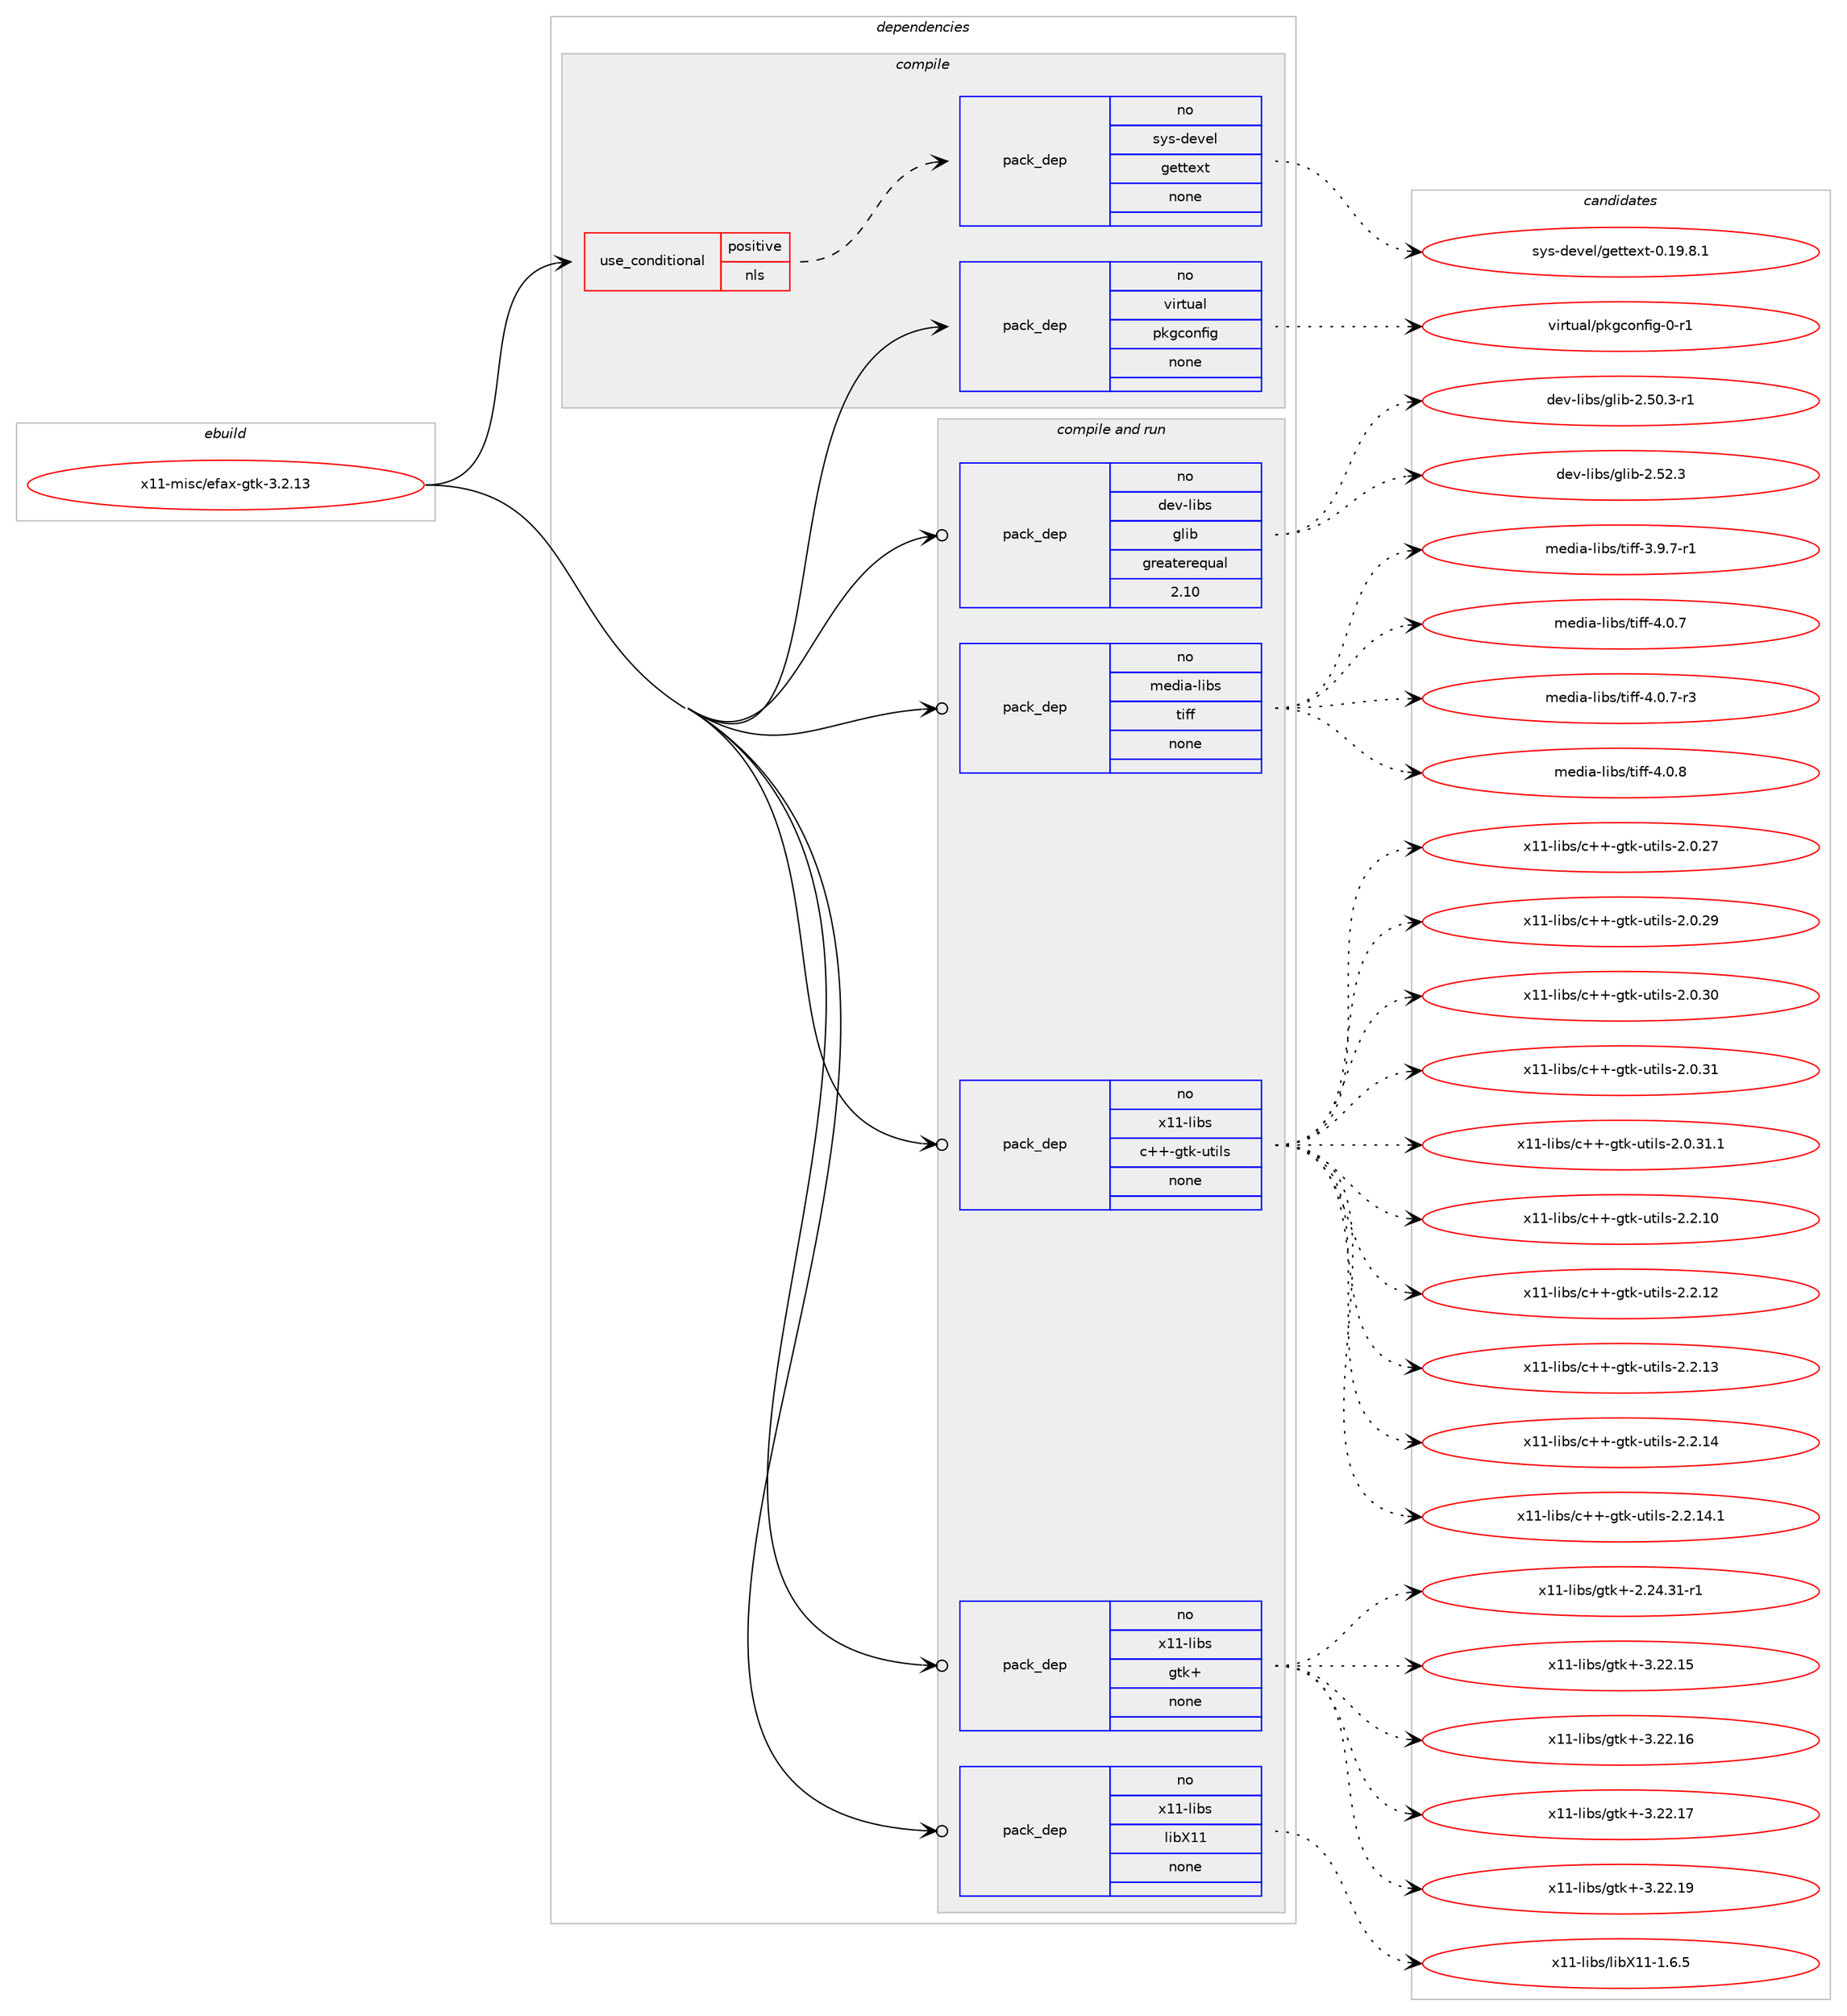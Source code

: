 digraph prolog {

# *************
# Graph options
# *************

newrank=true;
concentrate=true;
compound=true;
graph [rankdir=LR,fontname=Helvetica,fontsize=10,ranksep=1.5];#, ranksep=2.5, nodesep=0.2];
edge  [arrowhead=vee];
node  [fontname=Helvetica,fontsize=10];

# **********
# The ebuild
# **********

subgraph cluster_leftcol {
color=gray;
rank=same;
label=<<i>ebuild</i>>;
id [label="x11-misc/efax-gtk-3.2.13", color=red, width=4, href="../x11-misc/efax-gtk-3.2.13.svg"];
}

# ****************
# The dependencies
# ****************

subgraph cluster_midcol {
color=gray;
label=<<i>dependencies</i>>;
subgraph cluster_compile {
fillcolor="#eeeeee";
style=filled;
label=<<i>compile</i>>;
subgraph cond123074 {
dependency522128 [label=<<TABLE BORDER="0" CELLBORDER="1" CELLSPACING="0" CELLPADDING="4"><TR><TD ROWSPAN="3" CELLPADDING="10">use_conditional</TD></TR><TR><TD>positive</TD></TR><TR><TD>nls</TD></TR></TABLE>>, shape=none, color=red];
subgraph pack389263 {
dependency522129 [label=<<TABLE BORDER="0" CELLBORDER="1" CELLSPACING="0" CELLPADDING="4" WIDTH="220"><TR><TD ROWSPAN="6" CELLPADDING="30">pack_dep</TD></TR><TR><TD WIDTH="110">no</TD></TR><TR><TD>sys-devel</TD></TR><TR><TD>gettext</TD></TR><TR><TD>none</TD></TR><TR><TD></TD></TR></TABLE>>, shape=none, color=blue];
}
dependency522128:e -> dependency522129:w [weight=20,style="dashed",arrowhead="vee"];
}
id:e -> dependency522128:w [weight=20,style="solid",arrowhead="vee"];
subgraph pack389264 {
dependency522130 [label=<<TABLE BORDER="0" CELLBORDER="1" CELLSPACING="0" CELLPADDING="4" WIDTH="220"><TR><TD ROWSPAN="6" CELLPADDING="30">pack_dep</TD></TR><TR><TD WIDTH="110">no</TD></TR><TR><TD>virtual</TD></TR><TR><TD>pkgconfig</TD></TR><TR><TD>none</TD></TR><TR><TD></TD></TR></TABLE>>, shape=none, color=blue];
}
id:e -> dependency522130:w [weight=20,style="solid",arrowhead="vee"];
}
subgraph cluster_compileandrun {
fillcolor="#eeeeee";
style=filled;
label=<<i>compile and run</i>>;
subgraph pack389265 {
dependency522131 [label=<<TABLE BORDER="0" CELLBORDER="1" CELLSPACING="0" CELLPADDING="4" WIDTH="220"><TR><TD ROWSPAN="6" CELLPADDING="30">pack_dep</TD></TR><TR><TD WIDTH="110">no</TD></TR><TR><TD>dev-libs</TD></TR><TR><TD>glib</TD></TR><TR><TD>greaterequal</TD></TR><TR><TD>2.10</TD></TR></TABLE>>, shape=none, color=blue];
}
id:e -> dependency522131:w [weight=20,style="solid",arrowhead="odotvee"];
subgraph pack389266 {
dependency522132 [label=<<TABLE BORDER="0" CELLBORDER="1" CELLSPACING="0" CELLPADDING="4" WIDTH="220"><TR><TD ROWSPAN="6" CELLPADDING="30">pack_dep</TD></TR><TR><TD WIDTH="110">no</TD></TR><TR><TD>media-libs</TD></TR><TR><TD>tiff</TD></TR><TR><TD>none</TD></TR><TR><TD></TD></TR></TABLE>>, shape=none, color=blue];
}
id:e -> dependency522132:w [weight=20,style="solid",arrowhead="odotvee"];
subgraph pack389267 {
dependency522133 [label=<<TABLE BORDER="0" CELLBORDER="1" CELLSPACING="0" CELLPADDING="4" WIDTH="220"><TR><TD ROWSPAN="6" CELLPADDING="30">pack_dep</TD></TR><TR><TD WIDTH="110">no</TD></TR><TR><TD>x11-libs</TD></TR><TR><TD>c++-gtk-utils</TD></TR><TR><TD>none</TD></TR><TR><TD></TD></TR></TABLE>>, shape=none, color=blue];
}
id:e -> dependency522133:w [weight=20,style="solid",arrowhead="odotvee"];
subgraph pack389268 {
dependency522134 [label=<<TABLE BORDER="0" CELLBORDER="1" CELLSPACING="0" CELLPADDING="4" WIDTH="220"><TR><TD ROWSPAN="6" CELLPADDING="30">pack_dep</TD></TR><TR><TD WIDTH="110">no</TD></TR><TR><TD>x11-libs</TD></TR><TR><TD>gtk+</TD></TR><TR><TD>none</TD></TR><TR><TD></TD></TR></TABLE>>, shape=none, color=blue];
}
id:e -> dependency522134:w [weight=20,style="solid",arrowhead="odotvee"];
subgraph pack389269 {
dependency522135 [label=<<TABLE BORDER="0" CELLBORDER="1" CELLSPACING="0" CELLPADDING="4" WIDTH="220"><TR><TD ROWSPAN="6" CELLPADDING="30">pack_dep</TD></TR><TR><TD WIDTH="110">no</TD></TR><TR><TD>x11-libs</TD></TR><TR><TD>libX11</TD></TR><TR><TD>none</TD></TR><TR><TD></TD></TR></TABLE>>, shape=none, color=blue];
}
id:e -> dependency522135:w [weight=20,style="solid",arrowhead="odotvee"];
}
subgraph cluster_run {
fillcolor="#eeeeee";
style=filled;
label=<<i>run</i>>;
}
}

# **************
# The candidates
# **************

subgraph cluster_choices {
rank=same;
color=gray;
label=<<i>candidates</i>>;

subgraph choice389263 {
color=black;
nodesep=1;
choice1151211154510010111810110847103101116116101120116454846495746564649 [label="sys-devel/gettext-0.19.8.1", color=red, width=4,href="../sys-devel/gettext-0.19.8.1.svg"];
dependency522129:e -> choice1151211154510010111810110847103101116116101120116454846495746564649:w [style=dotted,weight="100"];
}
subgraph choice389264 {
color=black;
nodesep=1;
choice11810511411611797108471121071039911111010210510345484511449 [label="virtual/pkgconfig-0-r1", color=red, width=4,href="../virtual/pkgconfig-0-r1.svg"];
dependency522130:e -> choice11810511411611797108471121071039911111010210510345484511449:w [style=dotted,weight="100"];
}
subgraph choice389265 {
color=black;
nodesep=1;
choice10010111845108105981154710310810598455046534846514511449 [label="dev-libs/glib-2.50.3-r1", color=red, width=4,href="../dev-libs/glib-2.50.3-r1.svg"];
choice1001011184510810598115471031081059845504653504651 [label="dev-libs/glib-2.52.3", color=red, width=4,href="../dev-libs/glib-2.52.3.svg"];
dependency522131:e -> choice10010111845108105981154710310810598455046534846514511449:w [style=dotted,weight="100"];
dependency522131:e -> choice1001011184510810598115471031081059845504653504651:w [style=dotted,weight="100"];
}
subgraph choice389266 {
color=black;
nodesep=1;
choice109101100105974510810598115471161051021024551465746554511449 [label="media-libs/tiff-3.9.7-r1", color=red, width=4,href="../media-libs/tiff-3.9.7-r1.svg"];
choice10910110010597451081059811547116105102102455246484655 [label="media-libs/tiff-4.0.7", color=red, width=4,href="../media-libs/tiff-4.0.7.svg"];
choice109101100105974510810598115471161051021024552464846554511451 [label="media-libs/tiff-4.0.7-r3", color=red, width=4,href="../media-libs/tiff-4.0.7-r3.svg"];
choice10910110010597451081059811547116105102102455246484656 [label="media-libs/tiff-4.0.8", color=red, width=4,href="../media-libs/tiff-4.0.8.svg"];
dependency522132:e -> choice109101100105974510810598115471161051021024551465746554511449:w [style=dotted,weight="100"];
dependency522132:e -> choice10910110010597451081059811547116105102102455246484655:w [style=dotted,weight="100"];
dependency522132:e -> choice109101100105974510810598115471161051021024552464846554511451:w [style=dotted,weight="100"];
dependency522132:e -> choice10910110010597451081059811547116105102102455246484656:w [style=dotted,weight="100"];
}
subgraph choice389267 {
color=black;
nodesep=1;
choice1204949451081059811547994343451031161074511711610510811545504648465055 [label="x11-libs/c++-gtk-utils-2.0.27", color=red, width=4,href="../x11-libs/c++-gtk-utils-2.0.27.svg"];
choice1204949451081059811547994343451031161074511711610510811545504648465057 [label="x11-libs/c++-gtk-utils-2.0.29", color=red, width=4,href="../x11-libs/c++-gtk-utils-2.0.29.svg"];
choice1204949451081059811547994343451031161074511711610510811545504648465148 [label="x11-libs/c++-gtk-utils-2.0.30", color=red, width=4,href="../x11-libs/c++-gtk-utils-2.0.30.svg"];
choice1204949451081059811547994343451031161074511711610510811545504648465149 [label="x11-libs/c++-gtk-utils-2.0.31", color=red, width=4,href="../x11-libs/c++-gtk-utils-2.0.31.svg"];
choice12049494510810598115479943434510311610745117116105108115455046484651494649 [label="x11-libs/c++-gtk-utils-2.0.31.1", color=red, width=4,href="../x11-libs/c++-gtk-utils-2.0.31.1.svg"];
choice1204949451081059811547994343451031161074511711610510811545504650464948 [label="x11-libs/c++-gtk-utils-2.2.10", color=red, width=4,href="../x11-libs/c++-gtk-utils-2.2.10.svg"];
choice1204949451081059811547994343451031161074511711610510811545504650464950 [label="x11-libs/c++-gtk-utils-2.2.12", color=red, width=4,href="../x11-libs/c++-gtk-utils-2.2.12.svg"];
choice1204949451081059811547994343451031161074511711610510811545504650464951 [label="x11-libs/c++-gtk-utils-2.2.13", color=red, width=4,href="../x11-libs/c++-gtk-utils-2.2.13.svg"];
choice1204949451081059811547994343451031161074511711610510811545504650464952 [label="x11-libs/c++-gtk-utils-2.2.14", color=red, width=4,href="../x11-libs/c++-gtk-utils-2.2.14.svg"];
choice12049494510810598115479943434510311610745117116105108115455046504649524649 [label="x11-libs/c++-gtk-utils-2.2.14.1", color=red, width=4,href="../x11-libs/c++-gtk-utils-2.2.14.1.svg"];
dependency522133:e -> choice1204949451081059811547994343451031161074511711610510811545504648465055:w [style=dotted,weight="100"];
dependency522133:e -> choice1204949451081059811547994343451031161074511711610510811545504648465057:w [style=dotted,weight="100"];
dependency522133:e -> choice1204949451081059811547994343451031161074511711610510811545504648465148:w [style=dotted,weight="100"];
dependency522133:e -> choice1204949451081059811547994343451031161074511711610510811545504648465149:w [style=dotted,weight="100"];
dependency522133:e -> choice12049494510810598115479943434510311610745117116105108115455046484651494649:w [style=dotted,weight="100"];
dependency522133:e -> choice1204949451081059811547994343451031161074511711610510811545504650464948:w [style=dotted,weight="100"];
dependency522133:e -> choice1204949451081059811547994343451031161074511711610510811545504650464950:w [style=dotted,weight="100"];
dependency522133:e -> choice1204949451081059811547994343451031161074511711610510811545504650464951:w [style=dotted,weight="100"];
dependency522133:e -> choice1204949451081059811547994343451031161074511711610510811545504650464952:w [style=dotted,weight="100"];
dependency522133:e -> choice12049494510810598115479943434510311610745117116105108115455046504649524649:w [style=dotted,weight="100"];
}
subgraph choice389268 {
color=black;
nodesep=1;
choice12049494510810598115471031161074345504650524651494511449 [label="x11-libs/gtk+-2.24.31-r1", color=red, width=4,href="../x11-libs/gtk+-2.24.31-r1.svg"];
choice1204949451081059811547103116107434551465050464953 [label="x11-libs/gtk+-3.22.15", color=red, width=4,href="../x11-libs/gtk+-3.22.15.svg"];
choice1204949451081059811547103116107434551465050464954 [label="x11-libs/gtk+-3.22.16", color=red, width=4,href="../x11-libs/gtk+-3.22.16.svg"];
choice1204949451081059811547103116107434551465050464955 [label="x11-libs/gtk+-3.22.17", color=red, width=4,href="../x11-libs/gtk+-3.22.17.svg"];
choice1204949451081059811547103116107434551465050464957 [label="x11-libs/gtk+-3.22.19", color=red, width=4,href="../x11-libs/gtk+-3.22.19.svg"];
dependency522134:e -> choice12049494510810598115471031161074345504650524651494511449:w [style=dotted,weight="100"];
dependency522134:e -> choice1204949451081059811547103116107434551465050464953:w [style=dotted,weight="100"];
dependency522134:e -> choice1204949451081059811547103116107434551465050464954:w [style=dotted,weight="100"];
dependency522134:e -> choice1204949451081059811547103116107434551465050464955:w [style=dotted,weight="100"];
dependency522134:e -> choice1204949451081059811547103116107434551465050464957:w [style=dotted,weight="100"];
}
subgraph choice389269 {
color=black;
nodesep=1;
choice120494945108105981154710810598884949454946544653 [label="x11-libs/libX11-1.6.5", color=red, width=4,href="../x11-libs/libX11-1.6.5.svg"];
dependency522135:e -> choice120494945108105981154710810598884949454946544653:w [style=dotted,weight="100"];
}
}

}
